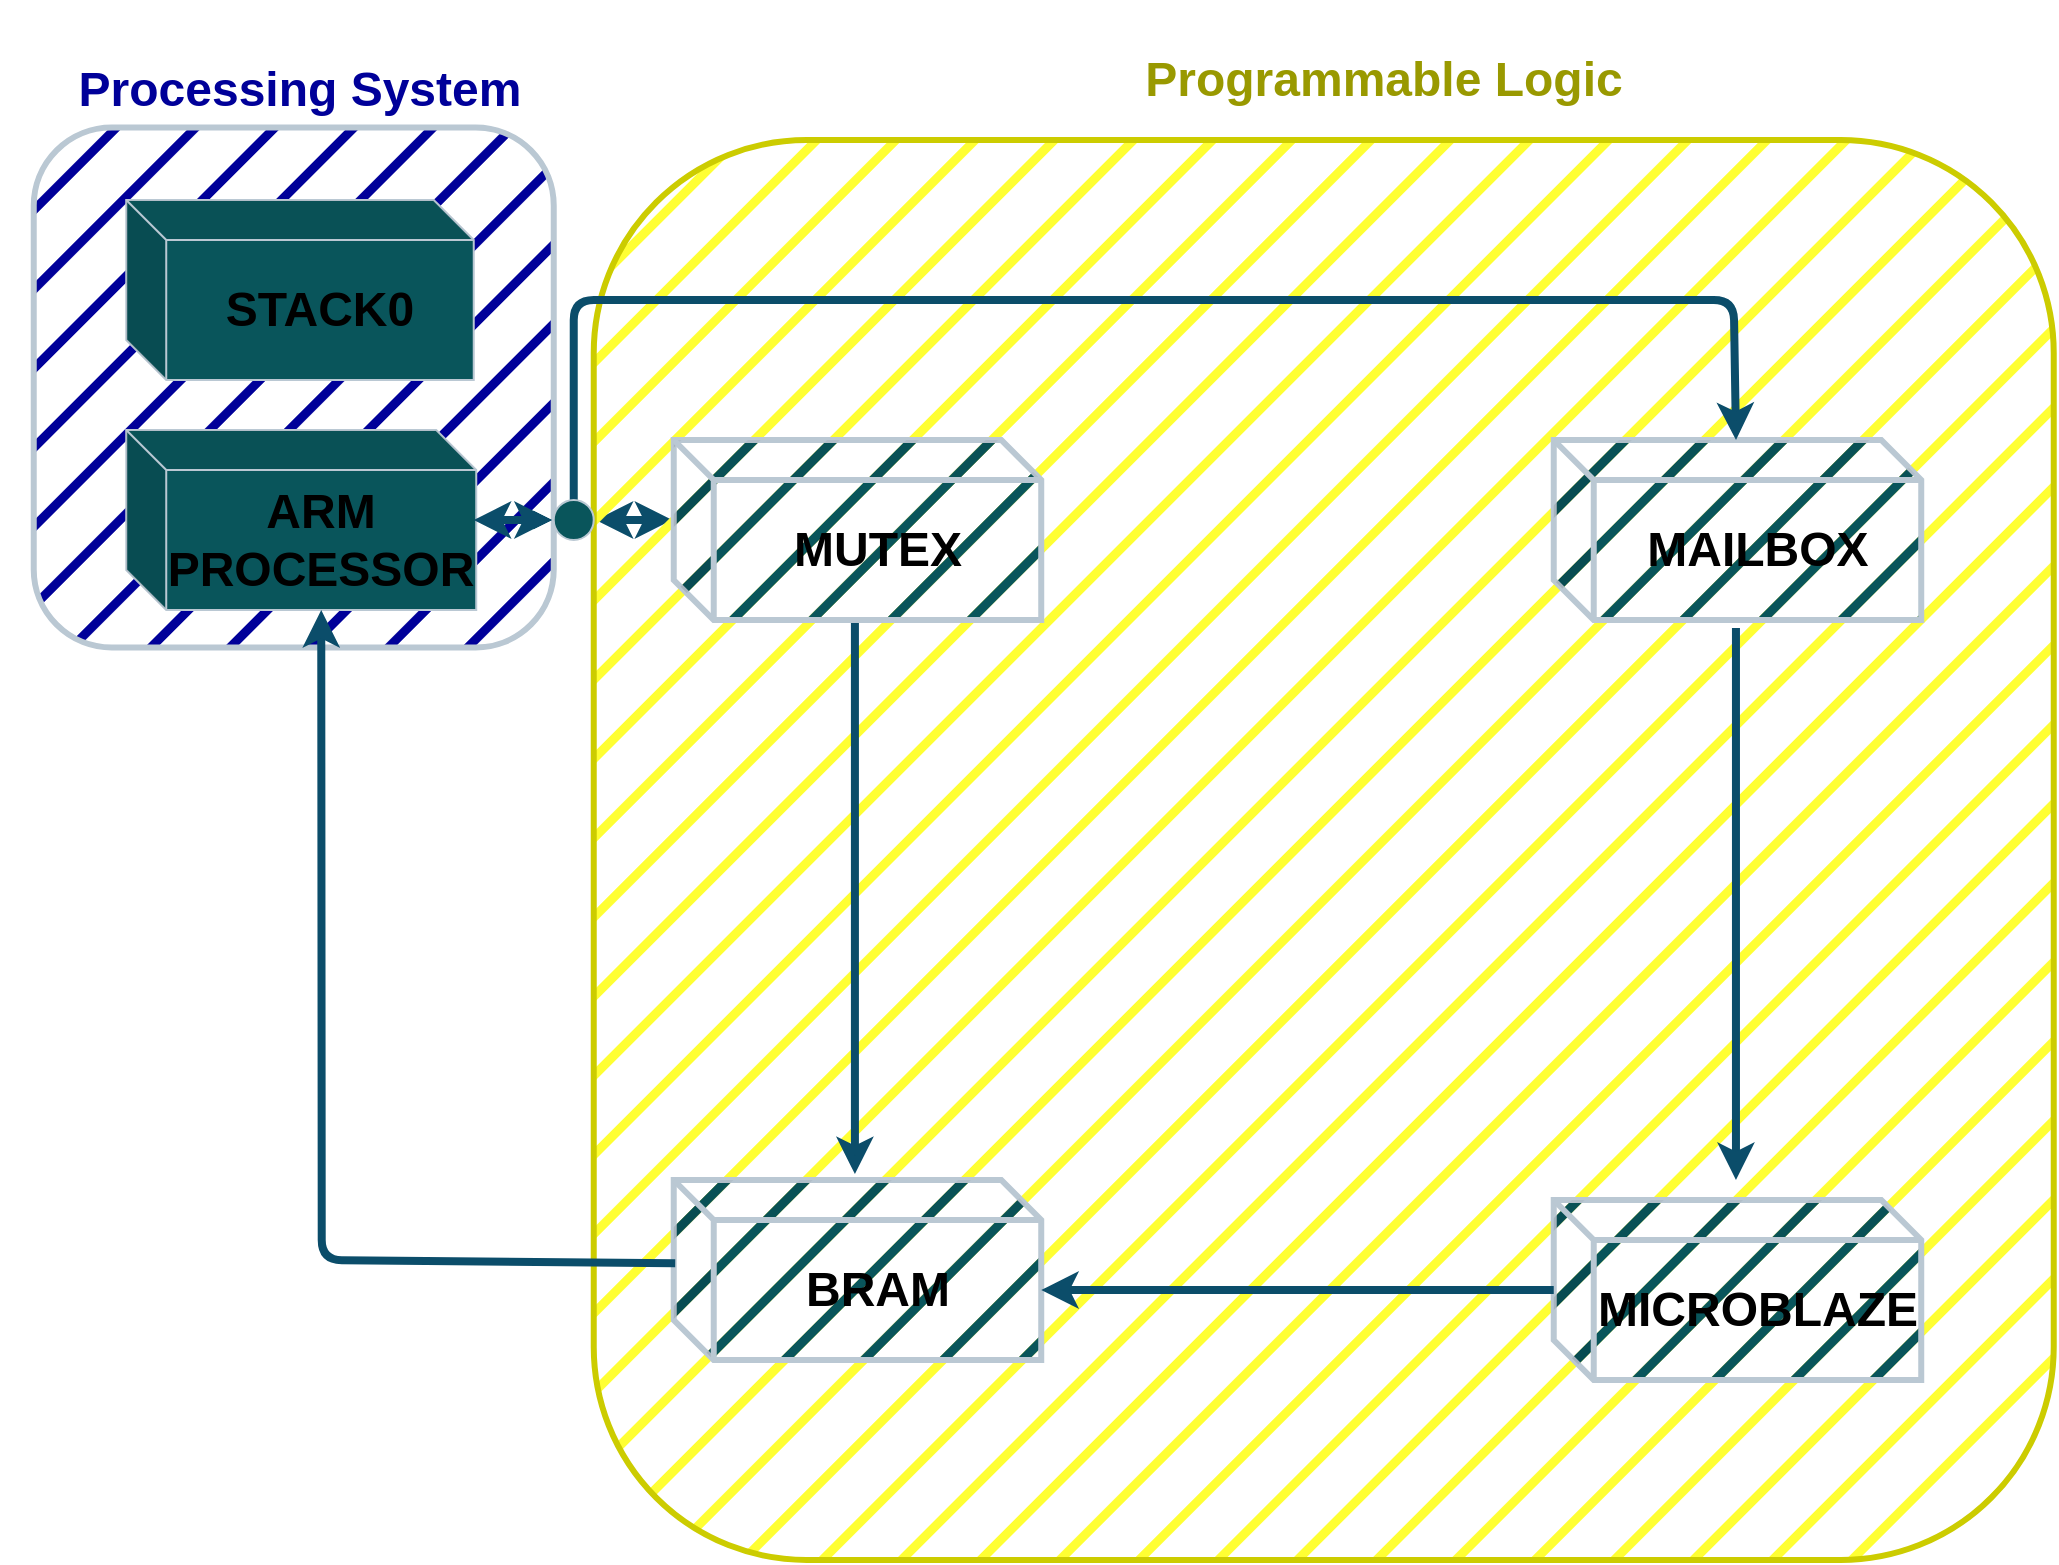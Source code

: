 <mxfile version="21.3.4" type="github">
  <diagram name="Page-1" id="gcy__Qb1ZBH2AbPkypAd">
    <mxGraphModel dx="2309" dy="1029" grid="0" gridSize="10" guides="1" tooltips="1" connect="1" arrows="1" fold="1" page="0" pageScale="1" pageWidth="850" pageHeight="1100" background="#ffffff" math="0" shadow="0">
      <root>
        <mxCell id="0" />
        <mxCell id="1" parent="0" />
        <mxCell id="jSiletz1S2egC7Go8O0c-152" value="" style="whiteSpace=wrap;html=1;aspect=fixed;fillStyle=hatch;fillColor=#000099;fontColor=#EEEEEE;strokeColor=#BAC8D3;rounded=1;perimeterSpacing=20;strokeWidth=3;labelBackgroundColor=none;" parent="1" vertex="1">
          <mxGeometry x="-120.13" y="136.75" width="260" height="260" as="geometry" />
        </mxCell>
        <mxCell id="jSiletz1S2egC7Go8O0c-154" value="&lt;font style=&quot;font-size: 24px;&quot; color=&quot;#000099&quot;&gt;&lt;b&gt;Processing &lt;/b&gt;&lt;/font&gt;&lt;font style=&quot;font-size: 24px;&quot; color=&quot;#000099&quot;&gt;&lt;b&gt;System&lt;/b&gt;&lt;/font&gt;" style="text;html=1;strokeColor=none;fillColor=none;align=center;verticalAlign=middle;whiteSpace=wrap;rounded=1;fontColor=#EEEEEE;labelBackgroundColor=none;" parent="1" vertex="1">
          <mxGeometry x="-137" y="73" width="300" height="90" as="geometry" />
        </mxCell>
        <mxCell id="77hCbqt62AJWyuLHv462-19" value="" style="edgeStyle=orthogonalEdgeStyle;rounded=1;orthogonalLoop=1;jettySize=auto;html=1;strokeColor=#0B4D6A;labelBackgroundColor=none;fontColor=default;" parent="1" source="jSiletz1S2egC7Go8O0c-155" target="77hCbqt62AJWyuLHv462-13" edge="1">
          <mxGeometry relative="1" as="geometry" />
        </mxCell>
        <mxCell id="77hCbqt62AJWyuLHv462-20" value="" style="edgeStyle=orthogonalEdgeStyle;rounded=1;orthogonalLoop=1;jettySize=auto;html=1;strokeColor=#0B4D6A;labelBackgroundColor=none;fontColor=default;" parent="1" source="jSiletz1S2egC7Go8O0c-155" target="77hCbqt62AJWyuLHv462-13" edge="1">
          <mxGeometry relative="1" as="geometry" />
        </mxCell>
        <mxCell id="jSiletz1S2egC7Go8O0c-155" value="&lt;b&gt;&lt;font style=&quot;font-size: 24px;&quot; color=&quot;#000000&quot;&gt;ARM PROCESSOR&lt;/font&gt;&lt;/b&gt;" style="shape=cube;whiteSpace=wrap;html=1;boundedLbl=1;backgroundOutline=1;darkOpacity=0.05;darkOpacity2=0.1;fillColor=#09555B;fontColor=#EEEEEE;strokeColor=#BAC8D3;labelBackgroundColor=none;rounded=1;" parent="1" vertex="1">
          <mxGeometry x="-73.88" y="288" width="175" height="90" as="geometry" />
        </mxCell>
        <mxCell id="jSiletz1S2egC7Go8O0c-156" value="" style="endArrow=classic;startArrow=classic;html=1;rounded=1;entryX=-0.004;entryY=0.444;entryDx=0;entryDy=0;entryPerimeter=0;labelBackgroundColor=none;strokeColor=#0B4D6A;fontColor=default;strokeWidth=4;" parent="1" source="77hCbqt62AJWyuLHv462-13" target="77hCbqt62AJWyuLHv462-2" edge="1">
          <mxGeometry width="50" height="50" relative="1" as="geometry">
            <mxPoint x="99.87" y="338" as="sourcePoint" />
            <mxPoint x="199.87" y="338" as="targetPoint" />
            <Array as="points" />
          </mxGeometry>
        </mxCell>
        <mxCell id="jSiletz1S2egC7Go8O0c-159" value="" style="rounded=1;whiteSpace=wrap;html=1;fillColor=#FFFF33;fontColor=#EEEEEE;strokeColor=#CCCC00;fillStyle=hatch;shadow=0;glass=0;strokeWidth=3;perimeterSpacing=20;labelBackgroundColor=#000000;labelBorderColor=default;" parent="1" vertex="1">
          <mxGeometry x="159.87" y="143" width="730" height="710" as="geometry" />
        </mxCell>
        <mxCell id="77hCbqt62AJWyuLHv462-10" style="edgeStyle=none;rounded=1;orthogonalLoop=1;jettySize=auto;html=1;exitX=0.493;exitY=1.011;exitDx=0;exitDy=0;exitPerimeter=0;entryX=0.493;entryY=-0.033;entryDx=0;entryDy=0;entryPerimeter=0;labelBackgroundColor=none;strokeColor=#0B4D6A;fontColor=default;strokeWidth=4;" parent="1" source="77hCbqt62AJWyuLHv462-2" target="77hCbqt62AJWyuLHv462-4" edge="1">
          <mxGeometry relative="1" as="geometry">
            <mxPoint x="289.87" y="393" as="sourcePoint" />
            <mxPoint x="290.87" y="643" as="targetPoint" />
          </mxGeometry>
        </mxCell>
        <mxCell id="77hCbqt62AJWyuLHv462-2" value="&lt;b&gt;&lt;font color=&quot;#000000&quot;&gt;MUTEX&lt;/font&gt;&lt;/b&gt;" style="shape=cube;whiteSpace=wrap;html=1;boundedLbl=1;backgroundOutline=1;darkOpacity=0.05;darkOpacity2=0.1;fontSize=24;fillColor=#09555B;fontColor=#EEEEEE;strokeColor=#BAC8D3;fillStyle=hatch;strokeWidth=3;labelBackgroundColor=none;rounded=1;" parent="1" vertex="1">
          <mxGeometry x="199.87" y="293" width="183.75" height="90" as="geometry" />
        </mxCell>
        <mxCell id="77hCbqt62AJWyuLHv462-4" value="&lt;font style=&quot;font-size: 24px;&quot; color=&quot;#000000&quot;&gt;&lt;b&gt;BRAM&lt;/b&gt;&lt;/font&gt;" style="shape=cube;whiteSpace=wrap;html=1;boundedLbl=1;backgroundOutline=1;darkOpacity=0.05;darkOpacity2=0.1;fillColor=#09555B;strokeColor=#BAC8D3;strokeWidth=3;fillStyle=hatch;fontColor=#EEEEEE;labelBackgroundColor=none;rounded=1;" parent="1" vertex="1">
          <mxGeometry x="199.87" y="663" width="183.75" height="90" as="geometry" />
        </mxCell>
        <mxCell id="77hCbqt62AJWyuLHv462-5" value="&lt;b&gt;&lt;font style=&quot;font-size: 24px;&quot; color=&quot;#000000&quot;&gt;MICROBLAZE&lt;/font&gt;&lt;/b&gt;" style="shape=cube;whiteSpace=wrap;html=1;boundedLbl=1;backgroundOutline=1;darkOpacity=0.05;darkOpacity2=0.1;labelBackgroundColor=none;fillColor=#09555B;strokeColor=#BAC8D3;fontColor=#EEEEEE;fillStyle=hatch;strokeWidth=3;rounded=1;" parent="1" vertex="1">
          <mxGeometry x="639.87" y="673" width="183.75" height="90" as="geometry" />
        </mxCell>
        <mxCell id="77hCbqt62AJWyuLHv462-6" value="&lt;b&gt;&lt;font color=&quot;#000000&quot;&gt;MAILBOX&lt;/font&gt;&lt;/b&gt;" style="shape=cube;whiteSpace=wrap;html=1;boundedLbl=1;backgroundOutline=1;darkOpacity=0.05;darkOpacity2=0.1;fontSize=24;fillColor=#09555B;fontColor=#EEEEEE;strokeColor=#BAC8D3;fillStyle=hatch;strokeWidth=3;labelBackgroundColor=none;rounded=1;" parent="1" vertex="1">
          <mxGeometry x="639.87" y="293" width="183.75" height="90" as="geometry" />
        </mxCell>
        <mxCell id="77hCbqt62AJWyuLHv462-12" value="" style="endArrow=classic;html=1;rounded=1;labelBackgroundColor=none;strokeColor=#0B4D6A;fontColor=default;strokeWidth=4;" parent="1" target="77hCbqt62AJWyuLHv462-6" edge="1">
          <mxGeometry width="50" height="50" relative="1" as="geometry">
            <mxPoint x="149.87" y="333" as="sourcePoint" />
            <mxPoint x="199.87" y="283" as="targetPoint" />
            <Array as="points">
              <mxPoint x="149.87" y="223" />
              <mxPoint x="729.87" y="223" />
            </Array>
          </mxGeometry>
        </mxCell>
        <mxCell id="77hCbqt62AJWyuLHv462-14" value="" style="endArrow=classic;startArrow=classic;html=1;rounded=1;labelBackgroundColor=none;strokeColor=#0B4D6A;fontColor=default;strokeWidth=4;" parent="1" target="77hCbqt62AJWyuLHv462-13" edge="1">
          <mxGeometry width="50" height="50" relative="1" as="geometry">
            <mxPoint x="99.87" y="333" as="sourcePoint" />
            <mxPoint x="199.87" y="338" as="targetPoint" />
            <Array as="points" />
          </mxGeometry>
        </mxCell>
        <mxCell id="77hCbqt62AJWyuLHv462-13" value="" style="ellipse;whiteSpace=wrap;html=1;aspect=fixed;labelBackgroundColor=none;fillColor=#09555B;strokeColor=#BAC8D3;fontColor=#EEEEEE;strokeWidth=1;fillStyle=auto;perimeterSpacing=1;shadow=0;rounded=1;" parent="1" vertex="1">
          <mxGeometry x="139.87" y="323" width="20" height="20" as="geometry" />
        </mxCell>
        <mxCell id="77hCbqt62AJWyuLHv462-17" value="&lt;font color=&quot;#999900&quot;&gt;&lt;b&gt;&lt;font style=&quot;font-size: 24px;&quot;&gt;Programmable Logic&lt;/font&gt;&lt;/b&gt;&lt;/font&gt;" style="text;html=1;strokeColor=none;fillColor=none;align=center;verticalAlign=middle;whiteSpace=wrap;rounded=1;labelBackgroundColor=none;fontColor=#EEEEEE;" parent="1" vertex="1">
          <mxGeometry x="269.87" y="73" width="570" height="80" as="geometry" />
        </mxCell>
        <mxCell id="77hCbqt62AJWyuLHv462-21" style="edgeStyle=none;rounded=1;orthogonalLoop=1;jettySize=auto;html=1;exitX=0.493;exitY=1.011;exitDx=0;exitDy=0;exitPerimeter=0;entryX=0.493;entryY=-0.033;entryDx=0;entryDy=0;entryPerimeter=0;labelBackgroundColor=none;strokeColor=#0B4D6A;fontColor=default;strokeWidth=4;" parent="1" edge="1">
          <mxGeometry relative="1" as="geometry">
            <mxPoint x="730.98" y="387" as="sourcePoint" />
            <mxPoint x="730.98" y="663" as="targetPoint" />
          </mxGeometry>
        </mxCell>
        <mxCell id="77hCbqt62AJWyuLHv462-23" value="" style="endArrow=classic;html=1;rounded=1;strokeColor=#0B4D6A;entryX=0;entryY=0;entryDx=183.75;entryDy=55;entryPerimeter=0;strokeWidth=4;labelBackgroundColor=none;fontColor=default;" parent="1" source="77hCbqt62AJWyuLHv462-5" target="77hCbqt62AJWyuLHv462-4" edge="1">
          <mxGeometry width="50" height="50" relative="1" as="geometry">
            <mxPoint x="569.87" y="703" as="sourcePoint" />
            <mxPoint x="339.87" y="663" as="targetPoint" />
            <Array as="points" />
          </mxGeometry>
        </mxCell>
        <mxCell id="77hCbqt62AJWyuLHv462-26" value="" style="endArrow=classic;html=1;rounded=1;labelBackgroundColor=none;strokeColor=#0B4D6A;fontColor=default;strokeWidth=4;exitX=0.004;exitY=0.463;exitDx=0;exitDy=0;exitPerimeter=0;entryX=0;entryY=0;entryDx=97.5;entryDy=90;entryPerimeter=0;" parent="1" source="77hCbqt62AJWyuLHv462-4" target="jSiletz1S2egC7Go8O0c-155" edge="1">
          <mxGeometry width="50" height="50" relative="1" as="geometry">
            <mxPoint x="-25.13" y="733" as="sourcePoint" />
            <mxPoint x="555.87" y="693" as="targetPoint" />
            <Array as="points">
              <mxPoint x="23.87" y="703" />
            </Array>
          </mxGeometry>
        </mxCell>
        <mxCell id="77hCbqt62AJWyuLHv462-31" value="&lt;b&gt;&lt;font style=&quot;font-size: 24px;&quot; color=&quot;#000000&quot;&gt;STACK0&lt;/font&gt;&lt;/b&gt;" style="shape=cube;whiteSpace=wrap;html=1;boundedLbl=1;backgroundOutline=1;darkOpacity=0.05;darkOpacity2=0.1;rounded=1;fillColor=#09555B;fontColor=#EEEEEE;strokeColor=#BAC8D3;labelBackgroundColor=none;" parent="1" vertex="1">
          <mxGeometry x="-73.88" y="173" width="173.75" height="90" as="geometry" />
        </mxCell>
      </root>
    </mxGraphModel>
  </diagram>
</mxfile>
